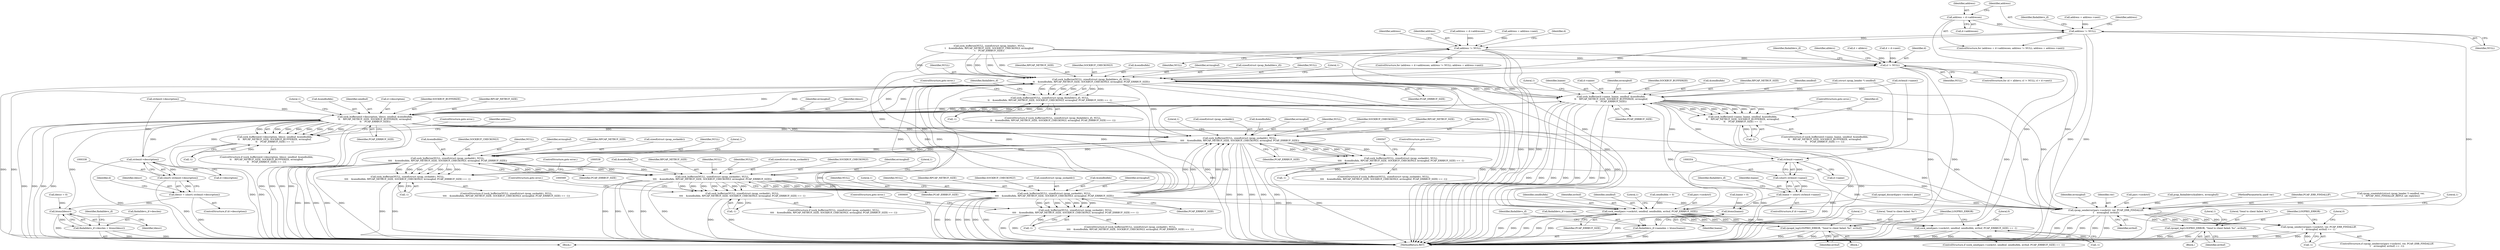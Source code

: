 digraph "0_libpcap_617b12c0339db4891d117b661982126c495439ea@pointer" {
"1000384" [label="(Call,address = d->addresses)"];
"1000389" [label="(Call,address != NULL)"];
"1000462" [label="(Call,address != NULL)"];
"1000291" [label="(Call,d != NULL)"];
"1000312" [label="(Call,sock_bufferize(NULL, sizeof(struct rpcap_findalldevs_if), NULL,\n\t\t    &sendbufidx, RPCAP_NETBUF_SIZE, SOCKBUF_CHECKONLY, errmsgbuf, PCAP_ERRBUF_SIZE))"];
"1000311" [label="(Call,sock_bufferize(NULL, sizeof(struct rpcap_findalldevs_if), NULL,\n\t\t    &sendbufidx, RPCAP_NETBUF_SIZE, SOCKBUF_CHECKONLY, errmsgbuf, PCAP_ERRBUF_SIZE) == -1)"];
"1000424" [label="(Call,sock_bufferize(d->name, lname, sendbuf, &sendbufidx,\n\t\t    RPCAP_NETBUF_SIZE, SOCKBUF_BUFFERIZE, errmsgbuf,\n\t\t    PCAP_ERRBUF_SIZE))"];
"1000355" [label="(Call,strlen(d->name))"];
"1000353" [label="(Call,(short) strlen(d->name))"];
"1000351" [label="(Call,lname = (short) strlen(d->name))"];
"1000373" [label="(Call,htons(lname))"];
"1000369" [label="(Call,findalldevs_if->namelen = htons(lname))"];
"1000423" [label="(Call,sock_bufferize(d->name, lname, sendbuf, &sendbufidx,\n\t\t    RPCAP_NETBUF_SIZE, SOCKBUF_BUFFERIZE, errmsgbuf,\n\t\t    PCAP_ERRBUF_SIZE) == -1)"];
"1000441" [label="(Call,sock_bufferize(d->description, ldescr, sendbuf, &sendbufidx,\n\t\t    RPCAP_NETBUF_SIZE, SOCKBUF_BUFFERIZE, errmsgbuf,\n\t\t    PCAP_ERRBUF_SIZE))"];
"1000339" [label="(Call,strlen(d->description))"];
"1000337" [label="(Call,(short) strlen(d->description))"];
"1000335" [label="(Call,ldescr = (short) strlen(d->description))"];
"1000367" [label="(Call,htons(ldescr))"];
"1000363" [label="(Call,findalldevs_if->desclen = htons(ldescr))"];
"1000440" [label="(Call,sock_bufferize(d->description, ldescr, sendbuf, &sendbufidx,\n\t\t    RPCAP_NETBUF_SIZE, SOCKBUF_BUFFERIZE, errmsgbuf,\n\t\t    PCAP_ERRBUF_SIZE) == -1)"];
"1000491" [label="(Call,sock_bufferize(NULL, sizeof(struct rpcap_sockaddr), NULL,\n\t\t\t\t    &sendbufidx, RPCAP_NETBUF_SIZE, SOCKBUF_CHECKONLY, errmsgbuf, PCAP_ERRBUF_SIZE))"];
"1000490" [label="(Call,sock_bufferize(NULL, sizeof(struct rpcap_sockaddr), NULL,\n\t\t\t\t    &sendbufidx, RPCAP_NETBUF_SIZE, SOCKBUF_CHECKONLY, errmsgbuf, PCAP_ERRBUF_SIZE) == -1)"];
"1000522" [label="(Call,sock_bufferize(NULL, sizeof(struct rpcap_sockaddr), NULL,\n\t\t\t\t    &sendbufidx, RPCAP_NETBUF_SIZE, SOCKBUF_CHECKONLY, errmsgbuf, PCAP_ERRBUF_SIZE))"];
"1000521" [label="(Call,sock_bufferize(NULL, sizeof(struct rpcap_sockaddr), NULL,\n\t\t\t\t    &sendbufidx, RPCAP_NETBUF_SIZE, SOCKBUF_CHECKONLY, errmsgbuf, PCAP_ERRBUF_SIZE) == -1)"];
"1000553" [label="(Call,sock_bufferize(NULL, sizeof(struct rpcap_sockaddr), NULL,\n\t\t\t\t    &sendbufidx, RPCAP_NETBUF_SIZE, SOCKBUF_CHECKONLY, errmsgbuf, PCAP_ERRBUF_SIZE))"];
"1000552" [label="(Call,sock_bufferize(NULL, sizeof(struct rpcap_sockaddr), NULL,\n\t\t\t\t    &sendbufidx, RPCAP_NETBUF_SIZE, SOCKBUF_CHECKONLY, errmsgbuf, PCAP_ERRBUF_SIZE) == -1)"];
"1000584" [label="(Call,sock_bufferize(NULL, sizeof(struct rpcap_sockaddr), NULL,\n\t\t\t\t    &sendbufidx, RPCAP_NETBUF_SIZE, SOCKBUF_CHECKONLY, errmsgbuf, PCAP_ERRBUF_SIZE))"];
"1000583" [label="(Call,sock_bufferize(NULL, sizeof(struct rpcap_sockaddr), NULL,\n\t\t\t\t    &sendbufidx, RPCAP_NETBUF_SIZE, SOCKBUF_CHECKONLY, errmsgbuf, PCAP_ERRBUF_SIZE) == -1)"];
"1000612" [label="(Call,sock_send(pars->sockctrl, sendbuf, sendbufidx, errbuf, PCAP_ERRBUF_SIZE))"];
"1000611" [label="(Call,sock_send(pars->sockctrl, sendbuf, sendbufidx, errbuf, PCAP_ERRBUF_SIZE) == -1)"];
"1000623" [label="(Call,rpcapd_log(LOGPRIO_ERROR, \"Send to client failed: %s\", errbuf))"];
"1000639" [label="(Call,rpcap_senderror(pars->sockctrl, ver, PCAP_ERR_FINDALLIF,\n\t    errmsgbuf, errbuf))"];
"1000638" [label="(Call,rpcap_senderror(pars->sockctrl, ver, PCAP_ERR_FINDALLIF,\n\t    errmsgbuf, errbuf) == -1)"];
"1000650" [label="(Call,rpcapd_log(LOGPRIO_ERROR, \"Send to client failed: %s\", errbuf))"];
"1000629" [label="(Literal,1)"];
"1000331" [label="(ControlStructure,if (d->description))"];
"1000363" [label="(Call,findalldevs_if->desclen = htons(ldescr))"];
"1000374" [label="(Identifier,lname)"];
"1000391" [label="(Identifier,NULL)"];
"1000386" [label="(Call,d->addresses)"];
"1000371" [label="(Identifier,findalldevs_if)"];
"1000502" [label="(Call,-1)"];
"1000439" [label="(ControlStructure,if (sock_bufferize(d->description, ldescr, sendbuf, &sendbufidx,\n\t\t    RPCAP_NETBUF_SIZE, SOCKBUF_BUFFERIZE, errmsgbuf,\n\t\t    PCAP_ERRBUF_SIZE) == -1))"];
"1000490" [label="(Call,sock_bufferize(NULL, sizeof(struct rpcap_sockaddr), NULL,\n\t\t\t\t    &sendbufidx, RPCAP_NETBUF_SIZE, SOCKBUF_CHECKONLY, errmsgbuf, PCAP_ERRBUF_SIZE) == -1)"];
"1000370" [label="(Call,findalldevs_if->namelen)"];
"1000552" [label="(Call,sock_bufferize(NULL, sizeof(struct rpcap_sockaddr), NULL,\n\t\t\t\t    &sendbufidx, RPCAP_NETBUF_SIZE, SOCKBUF_CHECKONLY, errmsgbuf, PCAP_ERRBUF_SIZE) == -1)"];
"1000124" [label="(Call,sendbufidx = 0)"];
"1000222" [label="(Call,strlen(d->name))"];
"1000585" [label="(Identifier,NULL)"];
"1000141" [label="(Call,rpcapd_discard(pars->sockctrl, plen))"];
"1000422" [label="(ControlStructure,if (sock_bufferize(d->name, lname, sendbuf, &sendbufidx,\n\t\t    RPCAP_NETBUF_SIZE, SOCKBUF_BUFFERIZE, errmsgbuf,\n\t\t    PCAP_ERRBUF_SIZE) == -1))"];
"1000389" [label="(Call,address != NULL)"];
"1000377" [label="(Identifier,findalldevs_if)"];
"1000437" [label="(Literal,1)"];
"1000303" [label="(Identifier,findalldevs_if)"];
"1000373" [label="(Call,htons(lname))"];
"1000532" [label="(Identifier,PCAP_ERRBUF_SIZE)"];
"1000428" [label="(Identifier,lname)"];
"1000416" [label="(Identifier,findalldevs_if)"];
"1000613" [label="(Call,pars->sockctrl)"];
"1000500" [label="(Identifier,errmsgbuf)"];
"1000495" [label="(Identifier,NULL)"];
"1000340" [label="(Call,d->description)"];
"1000464" [label="(Identifier,NULL)"];
"1000353" [label="(Call,(short) strlen(d->name))"];
"1000451" [label="(Identifier,errmsgbuf)"];
"1000384" [label="(Call,address = d->addresses)"];
"1000596" [label="(Literal,1)"];
"1000566" [label="(ControlStructure,goto error;)"];
"1000390" [label="(Identifier,address)"];
"1000425" [label="(Call,d->name)"];
"1000533" [label="(Call,-1)"];
"1000588" [label="(Identifier,NULL)"];
"1000558" [label="(Call,&sendbufidx)"];
"1000349" [label="(Identifier,d)"];
"1000323" [label="(Call,-1)"];
"1000534" [label="(Literal,1)"];
"1000312" [label="(Call,sock_bufferize(NULL, sizeof(struct rpcap_findalldevs_if), NULL,\n\t\t    &sendbufidx, RPCAP_NETBUF_SIZE, SOCKBUF_CHECKONLY, errmsgbuf, PCAP_ERRBUF_SIZE))"];
"1000356" [label="(Call,d->name)"];
"1000445" [label="(Identifier,ldescr)"];
"1000316" [label="(Identifier,NULL)"];
"1000563" [label="(Identifier,PCAP_ERRBUF_SIZE)"];
"1000553" [label="(Call,sock_bufferize(NULL, sizeof(struct rpcap_sockaddr), NULL,\n\t\t\t\t    &sendbufidx, RPCAP_NETBUF_SIZE, SOCKBUF_CHECKONLY, errmsgbuf, PCAP_ERRBUF_SIZE))"];
"1000441" [label="(Call,sock_bufferize(d->description, ldescr, sendbuf, &sendbufidx,\n\t\t    RPCAP_NETBUF_SIZE, SOCKBUF_BUFFERIZE, errmsgbuf,\n\t\t    PCAP_ERRBUF_SIZE))"];
"1000385" [label="(Identifier,address)"];
"1000623" [label="(Call,rpcapd_log(LOGPRIO_ERROR, \"Send to client failed: %s\", errbuf))"];
"1000650" [label="(Call,rpcapd_log(LOGPRIO_ERROR, \"Send to client failed: %s\", errbuf))"];
"1000520" [label="(ControlStructure,if (sock_bufferize(NULL, sizeof(struct rpcap_sockaddr), NULL,\n\t\t\t\t    &sendbufidx, RPCAP_NETBUF_SIZE, SOCKBUF_CHECKONLY, errmsgbuf, PCAP_ERRBUF_SIZE) == -1))"];
"1000584" [label="(Call,sock_bufferize(NULL, sizeof(struct rpcap_sockaddr), NULL,\n\t\t\t\t    &sendbufidx, RPCAP_NETBUF_SIZE, SOCKBUF_CHECKONLY, errmsgbuf, PCAP_ERRBUF_SIZE))"];
"1000560" [label="(Identifier,RPCAP_NETBUF_SIZE)"];
"1000554" [label="(Identifier,NULL)"];
"1000646" [label="(Identifier,errbuf)"];
"1000454" [label="(Literal,1)"];
"1000335" [label="(Call,ldescr = (short) strlen(d->description))"];
"1000617" [label="(Identifier,sendbufidx)"];
"1000324" [label="(Literal,1)"];
"1000645" [label="(Identifier,errmsgbuf)"];
"1000457" [label="(Call,address = d->addresses)"];
"1000337" [label="(Call,(short) strlen(d->description))"];
"1000438" [label="(ControlStructure,goto error;)"];
"1000443" [label="(Identifier,d)"];
"1000392" [label="(Call,address = address->next)"];
"1000465" [label="(Call,address = address->next)"];
"1000344" [label="(Call,ldescr = 0)"];
"1000591" [label="(Identifier,RPCAP_NETBUF_SIZE)"];
"1000612" [label="(Call,sock_send(pars->sockctrl, sendbuf, sendbufidx, errbuf, PCAP_ERRBUF_SIZE))"];
"1000265" [label="(Call,sock_bufferize(NULL, sizeof(struct rpcap_header), NULL,\n\t    &sendbufidx, RPCAP_NETBUF_SIZE, SOCKBUF_CHECKONLY, errmsgbuf,\n\t    PCAP_ERRBUF_SIZE))"];
"1000311" [label="(Call,sock_bufferize(NULL, sizeof(struct rpcap_findalldevs_if), NULL,\n\t\t    &sendbufidx, RPCAP_NETBUF_SIZE, SOCKBUF_CHECKONLY, errmsgbuf, PCAP_ERRBUF_SIZE) == -1)"];
"1000424" [label="(Call,sock_bufferize(d->name, lname, sendbuf, &sendbufidx,\n\t\t    RPCAP_NETBUF_SIZE, SOCKBUF_BUFFERIZE, errmsgbuf,\n\t\t    PCAP_ERRBUF_SIZE))"];
"1000435" [label="(Identifier,PCAP_ERRBUF_SIZE)"];
"1000551" [label="(ControlStructure,if (sock_bufferize(NULL, sizeof(struct rpcap_sockaddr), NULL,\n\t\t\t\t    &sendbufidx, RPCAP_NETBUF_SIZE, SOCKBUF_CHECKONLY, errmsgbuf, PCAP_ERRBUF_SIZE) == -1))"];
"1000295" [label="(Identifier,d)"];
"1000336" [label="(Identifier,ldescr)"];
"1000489" [label="(ControlStructure,if (sock_bufferize(NULL, sizeof(struct rpcap_sockaddr), NULL,\n\t\t\t\t    &sendbufidx, RPCAP_NETBUF_SIZE, SOCKBUF_CHECKONLY, errmsgbuf, PCAP_ERRBUF_SIZE) == -1))"];
"1000622" [label="(Block,)"];
"1000434" [label="(Identifier,errmsgbuf)"];
"1000325" [label="(ControlStructure,goto error;)"];
"1000501" [label="(Identifier,PCAP_ERRBUF_SIZE)"];
"1000643" [label="(Identifier,ver)"];
"1000640" [label="(Call,pars->sockctrl)"];
"1000436" [label="(Call,-1)"];
"1000659" [label="(MethodReturn,RET)"];
"1000154" [label="(Call,pcap_findalldevs(&alldevs, errmsgbuf))"];
"1000293" [label="(Identifier,NULL)"];
"1000592" [label="(Identifier,SOCKBUF_CHECKONLY)"];
"1000618" [label="(Identifier,errbuf)"];
"1000499" [label="(Identifier,SOCKBUF_CHECKONLY)"];
"1000455" [label="(ControlStructure,goto error;)"];
"1000367" [label="(Call,htons(ldescr))"];
"1000595" [label="(Call,-1)"];
"1000610" [label="(ControlStructure,if (sock_send(pars->sockctrl, sendbuf, sendbufidx, errbuf, PCAP_ERRBUF_SIZE) == -1))"];
"1000658" [label="(Literal,0)"];
"1000582" [label="(ControlStructure,if (sock_bufferize(NULL, sizeof(struct rpcap_sockaddr), NULL,\n\t\t\t\t    &sendbufidx, RPCAP_NETBUF_SIZE, SOCKBUF_CHECKONLY, errmsgbuf, PCAP_ERRBUF_SIZE) == -1))"];
"1000212" [label="(Call,strlen(d->description))"];
"1000653" [label="(Identifier,errbuf)"];
"1000609" [label="(Identifier,alldevs)"];
"1000475" [label="(Identifier,address)"];
"1000498" [label="(Identifier,RPCAP_NETBUF_SIZE)"];
"1000527" [label="(Call,&sendbufidx)"];
"1000369" [label="(Call,findalldevs_if->namelen = htons(lname))"];
"1000433" [label="(Identifier,SOCKBUF_BUFFERIZE)"];
"1000530" [label="(Identifier,SOCKBUF_CHECKONLY)"];
"1000526" [label="(Identifier,NULL)"];
"1000352" [label="(Identifier,lname)"];
"1000368" [label="(Identifier,ldescr)"];
"1000626" [label="(Identifier,errbuf)"];
"1000116" [label="(MethodParameterIn,uint8 ver)"];
"1000310" [label="(ControlStructure,if (sock_bufferize(NULL, sizeof(struct rpcap_findalldevs_if), NULL,\n\t\t    &sendbufidx, RPCAP_NETBUF_SIZE, SOCKBUF_CHECKONLY, errmsgbuf, PCAP_ERRBUF_SIZE) == -1))"];
"1000535" [label="(ControlStructure,goto error;)"];
"1000347" [label="(ControlStructure,if (d->name))"];
"1000625" [label="(Literal,\"Send to client failed: %s\")"];
"1000492" [label="(Identifier,NULL)"];
"1000522" [label="(Call,sock_bufferize(NULL, sizeof(struct rpcap_sockaddr), NULL,\n\t\t\t\t    &sendbufidx, RPCAP_NETBUF_SIZE, SOCKBUF_CHECKONLY, errmsgbuf, PCAP_ERRBUF_SIZE))"];
"1000557" [label="(Identifier,NULL)"];
"1000351" [label="(Call,lname = (short) strlen(d->name))"];
"1000456" [label="(ControlStructure,for (address = d->addresses; address != NULL; address = address->next))"];
"1000503" [label="(Literal,1)"];
"1000401" [label="(Identifier,address)"];
"1000619" [label="(Identifier,PCAP_ERRBUF_SIZE)"];
"1000423" [label="(Call,sock_bufferize(d->name, lname, sendbuf, &sendbufidx,\n\t\t    RPCAP_NETBUF_SIZE, SOCKBUF_BUFFERIZE, errmsgbuf,\n\t\t    PCAP_ERRBUF_SIZE) == -1)"];
"1000447" [label="(Call,&sendbufidx)"];
"1000493" [label="(Call,sizeof(struct rpcap_sockaddr))"];
"1000288" [label="(Call,d = alldevs)"];
"1000597" [label="(ControlStructure,goto error;)"];
"1000531" [label="(Identifier,errmsgbuf)"];
"1000319" [label="(Identifier,RPCAP_NETBUF_SIZE)"];
"1000446" [label="(Identifier,sendbuf)"];
"1000463" [label="(Identifier,address)"];
"1000631" [label="(Literal,0)"];
"1000555" [label="(Call,sizeof(struct rpcap_sockaddr))"];
"1000504" [label="(ControlStructure,goto error;)"];
"1000644" [label="(Identifier,PCAP_ERR_FINDALLIF)"];
"1000462" [label="(Call,address != NULL)"];
"1000639" [label="(Call,rpcap_senderror(pars->sockctrl, ver, PCAP_ERR_FINDALLIF,\n\t    errmsgbuf, errbuf))"];
"1000647" [label="(Call,-1)"];
"1000327" [label="(Identifier,findalldevs_if)"];
"1000586" [label="(Call,sizeof(struct rpcap_sockaddr))"];
"1000616" [label="(Identifier,sendbuf)"];
"1000458" [label="(Identifier,address)"];
"1000442" [label="(Call,d->description)"];
"1000299" [label="(Block,)"];
"1000294" [label="(Call,d = d->next)"];
"1000649" [label="(Block,)"];
"1000620" [label="(Call,-1)"];
"1000621" [label="(Literal,1)"];
"1000279" [label="(Call,rpcap_createhdr((struct rpcap_header *) sendbuf, ver,\n\t    RPCAP_MSG_FINDALLIF_REPLY, nif, replylen))"];
"1000491" [label="(Call,sock_bufferize(NULL, sizeof(struct rpcap_sockaddr), NULL,\n\t\t\t\t    &sendbufidx, RPCAP_NETBUF_SIZE, SOCKBUF_CHECKONLY, errmsgbuf, PCAP_ERRBUF_SIZE))"];
"1000320" [label="(Identifier,SOCKBUF_CHECKONLY)"];
"1000651" [label="(Identifier,LOGPRIO_ERROR)"];
"1000656" [label="(Literal,1)"];
"1000450" [label="(Identifier,SOCKBUF_BUFFERIZE)"];
"1000611" [label="(Call,sock_send(pars->sockctrl, sendbuf, sendbufidx, errbuf, PCAP_ERRBUF_SIZE) == -1)"];
"1000594" [label="(Identifier,PCAP_ERRBUF_SIZE)"];
"1000453" [label="(Call,-1)"];
"1000589" [label="(Call,&sendbufidx)"];
"1000593" [label="(Identifier,errmsgbuf)"];
"1000496" [label="(Call,&sendbufidx)"];
"1000383" [label="(ControlStructure,for (address = d->addresses; address != NULL; address = address->next))"];
"1000521" [label="(Call,sock_bufferize(NULL, sizeof(struct rpcap_sockaddr), NULL,\n\t\t\t\t    &sendbufidx, RPCAP_NETBUF_SIZE, SOCKBUF_CHECKONLY, errmsgbuf, PCAP_ERRBUF_SIZE) == -1)"];
"1000317" [label="(Call,&sendbufidx)"];
"1000529" [label="(Identifier,RPCAP_NETBUF_SIZE)"];
"1000561" [label="(Identifier,SOCKBUF_CHECKONLY)"];
"1000583" [label="(Call,sock_bufferize(NULL, sizeof(struct rpcap_sockaddr), NULL,\n\t\t\t\t    &sendbufidx, RPCAP_NETBUF_SIZE, SOCKBUF_CHECKONLY, errmsgbuf, PCAP_ERRBUF_SIZE) == -1)"];
"1000360" [label="(Call,lname = 0)"];
"1000291" [label="(Call,d != NULL)"];
"1000364" [label="(Call,findalldevs_if->desclen)"];
"1000287" [label="(ControlStructure,for (d = alldevs; d != NULL; d = d->next))"];
"1000280" [label="(Call,(struct rpcap_header *) sendbuf)"];
"1000562" [label="(Identifier,errmsgbuf)"];
"1000637" [label="(ControlStructure,if (rpcap_senderror(pars->sockctrl, ver, PCAP_ERR_FINDALLIF,\n\t    errmsgbuf, errbuf) == -1))"];
"1000652" [label="(Literal,\"Send to client failed: %s\")"];
"1000452" [label="(Identifier,PCAP_ERRBUF_SIZE)"];
"1000524" [label="(Call,sizeof(struct rpcap_sockaddr))"];
"1000624" [label="(Identifier,LOGPRIO_ERROR)"];
"1000339" [label="(Call,strlen(d->description))"];
"1000292" [label="(Identifier,d)"];
"1000321" [label="(Identifier,errmsgbuf)"];
"1000564" [label="(Call,-1)"];
"1000365" [label="(Identifier,findalldevs_if)"];
"1000523" [label="(Identifier,NULL)"];
"1000440" [label="(Call,sock_bufferize(d->description, ldescr, sendbuf, &sendbufidx,\n\t\t    RPCAP_NETBUF_SIZE, SOCKBUF_BUFFERIZE, errmsgbuf,\n\t\t    PCAP_ERRBUF_SIZE) == -1)"];
"1000314" [label="(Call,sizeof(struct rpcap_findalldevs_if))"];
"1000565" [label="(Literal,1)"];
"1000322" [label="(Identifier,PCAP_ERRBUF_SIZE)"];
"1000313" [label="(Identifier,NULL)"];
"1000355" [label="(Call,strlen(d->name))"];
"1000430" [label="(Call,&sendbufidx)"];
"1000449" [label="(Identifier,RPCAP_NETBUF_SIZE)"];
"1000432" [label="(Identifier,RPCAP_NETBUF_SIZE)"];
"1000429" [label="(Identifier,sendbuf)"];
"1000648" [label="(Literal,1)"];
"1000638" [label="(Call,rpcap_senderror(pars->sockctrl, ver, PCAP_ERR_FINDALLIF,\n\t    errmsgbuf, errbuf) == -1)"];
"1000384" -> "1000383"  [label="AST: "];
"1000384" -> "1000386"  [label="CFG: "];
"1000385" -> "1000384"  [label="AST: "];
"1000386" -> "1000384"  [label="AST: "];
"1000390" -> "1000384"  [label="CFG: "];
"1000384" -> "1000659"  [label="DDG: "];
"1000384" -> "1000389"  [label="DDG: "];
"1000389" -> "1000383"  [label="AST: "];
"1000389" -> "1000391"  [label="CFG: "];
"1000390" -> "1000389"  [label="AST: "];
"1000391" -> "1000389"  [label="AST: "];
"1000401" -> "1000389"  [label="CFG: "];
"1000416" -> "1000389"  [label="CFG: "];
"1000389" -> "1000659"  [label="DDG: "];
"1000389" -> "1000659"  [label="DDG: "];
"1000389" -> "1000659"  [label="DDG: "];
"1000392" -> "1000389"  [label="DDG: "];
"1000312" -> "1000389"  [label="DDG: "];
"1000389" -> "1000462"  [label="DDG: "];
"1000462" -> "1000456"  [label="AST: "];
"1000462" -> "1000464"  [label="CFG: "];
"1000463" -> "1000462"  [label="AST: "];
"1000464" -> "1000462"  [label="AST: "];
"1000475" -> "1000462"  [label="CFG: "];
"1000295" -> "1000462"  [label="CFG: "];
"1000462" -> "1000659"  [label="DDG: "];
"1000462" -> "1000659"  [label="DDG: "];
"1000462" -> "1000659"  [label="DDG: "];
"1000462" -> "1000291"  [label="DDG: "];
"1000457" -> "1000462"  [label="DDG: "];
"1000465" -> "1000462"  [label="DDG: "];
"1000584" -> "1000462"  [label="DDG: "];
"1000462" -> "1000491"  [label="DDG: "];
"1000291" -> "1000287"  [label="AST: "];
"1000291" -> "1000293"  [label="CFG: "];
"1000292" -> "1000291"  [label="AST: "];
"1000293" -> "1000291"  [label="AST: "];
"1000303" -> "1000291"  [label="CFG: "];
"1000609" -> "1000291"  [label="CFG: "];
"1000291" -> "1000659"  [label="DDG: "];
"1000291" -> "1000659"  [label="DDG: "];
"1000291" -> "1000659"  [label="DDG: "];
"1000288" -> "1000291"  [label="DDG: "];
"1000294" -> "1000291"  [label="DDG: "];
"1000265" -> "1000291"  [label="DDG: "];
"1000584" -> "1000291"  [label="DDG: "];
"1000291" -> "1000312"  [label="DDG: "];
"1000312" -> "1000311"  [label="AST: "];
"1000312" -> "1000322"  [label="CFG: "];
"1000313" -> "1000312"  [label="AST: "];
"1000314" -> "1000312"  [label="AST: "];
"1000316" -> "1000312"  [label="AST: "];
"1000317" -> "1000312"  [label="AST: "];
"1000319" -> "1000312"  [label="AST: "];
"1000320" -> "1000312"  [label="AST: "];
"1000321" -> "1000312"  [label="AST: "];
"1000322" -> "1000312"  [label="AST: "];
"1000324" -> "1000312"  [label="CFG: "];
"1000312" -> "1000659"  [label="DDG: "];
"1000312" -> "1000659"  [label="DDG: "];
"1000312" -> "1000659"  [label="DDG: "];
"1000312" -> "1000659"  [label="DDG: "];
"1000312" -> "1000659"  [label="DDG: "];
"1000312" -> "1000659"  [label="DDG: "];
"1000312" -> "1000311"  [label="DDG: "];
"1000312" -> "1000311"  [label="DDG: "];
"1000312" -> "1000311"  [label="DDG: "];
"1000312" -> "1000311"  [label="DDG: "];
"1000312" -> "1000311"  [label="DDG: "];
"1000312" -> "1000311"  [label="DDG: "];
"1000584" -> "1000312"  [label="DDG: "];
"1000584" -> "1000312"  [label="DDG: "];
"1000584" -> "1000312"  [label="DDG: "];
"1000584" -> "1000312"  [label="DDG: "];
"1000584" -> "1000312"  [label="DDG: "];
"1000441" -> "1000312"  [label="DDG: "];
"1000441" -> "1000312"  [label="DDG: "];
"1000441" -> "1000312"  [label="DDG: "];
"1000441" -> "1000312"  [label="DDG: "];
"1000265" -> "1000312"  [label="DDG: "];
"1000265" -> "1000312"  [label="DDG: "];
"1000265" -> "1000312"  [label="DDG: "];
"1000265" -> "1000312"  [label="DDG: "];
"1000265" -> "1000312"  [label="DDG: "];
"1000312" -> "1000424"  [label="DDG: "];
"1000312" -> "1000424"  [label="DDG: "];
"1000312" -> "1000424"  [label="DDG: "];
"1000312" -> "1000424"  [label="DDG: "];
"1000312" -> "1000491"  [label="DDG: "];
"1000312" -> "1000612"  [label="DDG: "];
"1000312" -> "1000639"  [label="DDG: "];
"1000311" -> "1000310"  [label="AST: "];
"1000311" -> "1000323"  [label="CFG: "];
"1000323" -> "1000311"  [label="AST: "];
"1000325" -> "1000311"  [label="CFG: "];
"1000327" -> "1000311"  [label="CFG: "];
"1000311" -> "1000659"  [label="DDG: "];
"1000311" -> "1000659"  [label="DDG: "];
"1000323" -> "1000311"  [label="DDG: "];
"1000424" -> "1000423"  [label="AST: "];
"1000424" -> "1000435"  [label="CFG: "];
"1000425" -> "1000424"  [label="AST: "];
"1000428" -> "1000424"  [label="AST: "];
"1000429" -> "1000424"  [label="AST: "];
"1000430" -> "1000424"  [label="AST: "];
"1000432" -> "1000424"  [label="AST: "];
"1000433" -> "1000424"  [label="AST: "];
"1000434" -> "1000424"  [label="AST: "];
"1000435" -> "1000424"  [label="AST: "];
"1000437" -> "1000424"  [label="CFG: "];
"1000424" -> "1000659"  [label="DDG: "];
"1000424" -> "1000659"  [label="DDG: "];
"1000424" -> "1000659"  [label="DDG: "];
"1000424" -> "1000659"  [label="DDG: "];
"1000424" -> "1000659"  [label="DDG: "];
"1000424" -> "1000659"  [label="DDG: "];
"1000424" -> "1000659"  [label="DDG: "];
"1000424" -> "1000355"  [label="DDG: "];
"1000424" -> "1000423"  [label="DDG: "];
"1000424" -> "1000423"  [label="DDG: "];
"1000424" -> "1000423"  [label="DDG: "];
"1000424" -> "1000423"  [label="DDG: "];
"1000424" -> "1000423"  [label="DDG: "];
"1000424" -> "1000423"  [label="DDG: "];
"1000424" -> "1000423"  [label="DDG: "];
"1000424" -> "1000423"  [label="DDG: "];
"1000355" -> "1000424"  [label="DDG: "];
"1000222" -> "1000424"  [label="DDG: "];
"1000373" -> "1000424"  [label="DDG: "];
"1000280" -> "1000424"  [label="DDG: "];
"1000441" -> "1000424"  [label="DDG: "];
"1000441" -> "1000424"  [label="DDG: "];
"1000424" -> "1000441"  [label="DDG: "];
"1000424" -> "1000441"  [label="DDG: "];
"1000424" -> "1000441"  [label="DDG: "];
"1000424" -> "1000441"  [label="DDG: "];
"1000424" -> "1000441"  [label="DDG: "];
"1000424" -> "1000441"  [label="DDG: "];
"1000424" -> "1000639"  [label="DDG: "];
"1000355" -> "1000353"  [label="AST: "];
"1000355" -> "1000356"  [label="CFG: "];
"1000356" -> "1000355"  [label="AST: "];
"1000353" -> "1000355"  [label="CFG: "];
"1000355" -> "1000659"  [label="DDG: "];
"1000355" -> "1000353"  [label="DDG: "];
"1000222" -> "1000355"  [label="DDG: "];
"1000353" -> "1000351"  [label="AST: "];
"1000354" -> "1000353"  [label="AST: "];
"1000351" -> "1000353"  [label="CFG: "];
"1000353" -> "1000659"  [label="DDG: "];
"1000353" -> "1000351"  [label="DDG: "];
"1000351" -> "1000347"  [label="AST: "];
"1000352" -> "1000351"  [label="AST: "];
"1000365" -> "1000351"  [label="CFG: "];
"1000351" -> "1000659"  [label="DDG: "];
"1000351" -> "1000373"  [label="DDG: "];
"1000373" -> "1000369"  [label="AST: "];
"1000373" -> "1000374"  [label="CFG: "];
"1000374" -> "1000373"  [label="AST: "];
"1000369" -> "1000373"  [label="CFG: "];
"1000373" -> "1000659"  [label="DDG: "];
"1000373" -> "1000369"  [label="DDG: "];
"1000360" -> "1000373"  [label="DDG: "];
"1000369" -> "1000299"  [label="AST: "];
"1000370" -> "1000369"  [label="AST: "];
"1000377" -> "1000369"  [label="CFG: "];
"1000369" -> "1000659"  [label="DDG: "];
"1000369" -> "1000659"  [label="DDG: "];
"1000423" -> "1000422"  [label="AST: "];
"1000423" -> "1000436"  [label="CFG: "];
"1000436" -> "1000423"  [label="AST: "];
"1000438" -> "1000423"  [label="CFG: "];
"1000443" -> "1000423"  [label="CFG: "];
"1000423" -> "1000659"  [label="DDG: "];
"1000423" -> "1000659"  [label="DDG: "];
"1000436" -> "1000423"  [label="DDG: "];
"1000441" -> "1000440"  [label="AST: "];
"1000441" -> "1000452"  [label="CFG: "];
"1000442" -> "1000441"  [label="AST: "];
"1000445" -> "1000441"  [label="AST: "];
"1000446" -> "1000441"  [label="AST: "];
"1000447" -> "1000441"  [label="AST: "];
"1000449" -> "1000441"  [label="AST: "];
"1000450" -> "1000441"  [label="AST: "];
"1000451" -> "1000441"  [label="AST: "];
"1000452" -> "1000441"  [label="AST: "];
"1000454" -> "1000441"  [label="CFG: "];
"1000441" -> "1000659"  [label="DDG: "];
"1000441" -> "1000659"  [label="DDG: "];
"1000441" -> "1000659"  [label="DDG: "];
"1000441" -> "1000659"  [label="DDG: "];
"1000441" -> "1000659"  [label="DDG: "];
"1000441" -> "1000659"  [label="DDG: "];
"1000441" -> "1000659"  [label="DDG: "];
"1000441" -> "1000659"  [label="DDG: "];
"1000441" -> "1000339"  [label="DDG: "];
"1000441" -> "1000440"  [label="DDG: "];
"1000441" -> "1000440"  [label="DDG: "];
"1000441" -> "1000440"  [label="DDG: "];
"1000441" -> "1000440"  [label="DDG: "];
"1000441" -> "1000440"  [label="DDG: "];
"1000441" -> "1000440"  [label="DDG: "];
"1000441" -> "1000440"  [label="DDG: "];
"1000441" -> "1000440"  [label="DDG: "];
"1000339" -> "1000441"  [label="DDG: "];
"1000212" -> "1000441"  [label="DDG: "];
"1000367" -> "1000441"  [label="DDG: "];
"1000441" -> "1000491"  [label="DDG: "];
"1000441" -> "1000491"  [label="DDG: "];
"1000441" -> "1000491"  [label="DDG: "];
"1000441" -> "1000491"  [label="DDG: "];
"1000441" -> "1000612"  [label="DDG: "];
"1000441" -> "1000612"  [label="DDG: "];
"1000441" -> "1000639"  [label="DDG: "];
"1000339" -> "1000337"  [label="AST: "];
"1000339" -> "1000340"  [label="CFG: "];
"1000340" -> "1000339"  [label="AST: "];
"1000337" -> "1000339"  [label="CFG: "];
"1000339" -> "1000659"  [label="DDG: "];
"1000339" -> "1000337"  [label="DDG: "];
"1000212" -> "1000339"  [label="DDG: "];
"1000337" -> "1000335"  [label="AST: "];
"1000338" -> "1000337"  [label="AST: "];
"1000335" -> "1000337"  [label="CFG: "];
"1000337" -> "1000659"  [label="DDG: "];
"1000337" -> "1000335"  [label="DDG: "];
"1000335" -> "1000331"  [label="AST: "];
"1000336" -> "1000335"  [label="AST: "];
"1000349" -> "1000335"  [label="CFG: "];
"1000335" -> "1000659"  [label="DDG: "];
"1000335" -> "1000367"  [label="DDG: "];
"1000367" -> "1000363"  [label="AST: "];
"1000367" -> "1000368"  [label="CFG: "];
"1000368" -> "1000367"  [label="AST: "];
"1000363" -> "1000367"  [label="CFG: "];
"1000367" -> "1000659"  [label="DDG: "];
"1000367" -> "1000363"  [label="DDG: "];
"1000344" -> "1000367"  [label="DDG: "];
"1000363" -> "1000299"  [label="AST: "];
"1000364" -> "1000363"  [label="AST: "];
"1000371" -> "1000363"  [label="CFG: "];
"1000363" -> "1000659"  [label="DDG: "];
"1000363" -> "1000659"  [label="DDG: "];
"1000440" -> "1000439"  [label="AST: "];
"1000440" -> "1000453"  [label="CFG: "];
"1000453" -> "1000440"  [label="AST: "];
"1000455" -> "1000440"  [label="CFG: "];
"1000458" -> "1000440"  [label="CFG: "];
"1000440" -> "1000659"  [label="DDG: "];
"1000440" -> "1000659"  [label="DDG: "];
"1000453" -> "1000440"  [label="DDG: "];
"1000491" -> "1000490"  [label="AST: "];
"1000491" -> "1000501"  [label="CFG: "];
"1000492" -> "1000491"  [label="AST: "];
"1000493" -> "1000491"  [label="AST: "];
"1000495" -> "1000491"  [label="AST: "];
"1000496" -> "1000491"  [label="AST: "];
"1000498" -> "1000491"  [label="AST: "];
"1000499" -> "1000491"  [label="AST: "];
"1000500" -> "1000491"  [label="AST: "];
"1000501" -> "1000491"  [label="AST: "];
"1000503" -> "1000491"  [label="CFG: "];
"1000491" -> "1000659"  [label="DDG: "];
"1000491" -> "1000659"  [label="DDG: "];
"1000491" -> "1000659"  [label="DDG: "];
"1000491" -> "1000659"  [label="DDG: "];
"1000491" -> "1000659"  [label="DDG: "];
"1000491" -> "1000490"  [label="DDG: "];
"1000491" -> "1000490"  [label="DDG: "];
"1000491" -> "1000490"  [label="DDG: "];
"1000491" -> "1000490"  [label="DDG: "];
"1000491" -> "1000490"  [label="DDG: "];
"1000491" -> "1000490"  [label="DDG: "];
"1000584" -> "1000491"  [label="DDG: "];
"1000584" -> "1000491"  [label="DDG: "];
"1000584" -> "1000491"  [label="DDG: "];
"1000584" -> "1000491"  [label="DDG: "];
"1000584" -> "1000491"  [label="DDG: "];
"1000491" -> "1000522"  [label="DDG: "];
"1000491" -> "1000522"  [label="DDG: "];
"1000491" -> "1000522"  [label="DDG: "];
"1000491" -> "1000522"  [label="DDG: "];
"1000491" -> "1000522"  [label="DDG: "];
"1000491" -> "1000522"  [label="DDG: "];
"1000491" -> "1000639"  [label="DDG: "];
"1000490" -> "1000489"  [label="AST: "];
"1000490" -> "1000502"  [label="CFG: "];
"1000502" -> "1000490"  [label="AST: "];
"1000504" -> "1000490"  [label="CFG: "];
"1000507" -> "1000490"  [label="CFG: "];
"1000490" -> "1000659"  [label="DDG: "];
"1000490" -> "1000659"  [label="DDG: "];
"1000502" -> "1000490"  [label="DDG: "];
"1000522" -> "1000521"  [label="AST: "];
"1000522" -> "1000532"  [label="CFG: "];
"1000523" -> "1000522"  [label="AST: "];
"1000524" -> "1000522"  [label="AST: "];
"1000526" -> "1000522"  [label="AST: "];
"1000527" -> "1000522"  [label="AST: "];
"1000529" -> "1000522"  [label="AST: "];
"1000530" -> "1000522"  [label="AST: "];
"1000531" -> "1000522"  [label="AST: "];
"1000532" -> "1000522"  [label="AST: "];
"1000534" -> "1000522"  [label="CFG: "];
"1000522" -> "1000659"  [label="DDG: "];
"1000522" -> "1000659"  [label="DDG: "];
"1000522" -> "1000659"  [label="DDG: "];
"1000522" -> "1000659"  [label="DDG: "];
"1000522" -> "1000659"  [label="DDG: "];
"1000522" -> "1000521"  [label="DDG: "];
"1000522" -> "1000521"  [label="DDG: "];
"1000522" -> "1000521"  [label="DDG: "];
"1000522" -> "1000521"  [label="DDG: "];
"1000522" -> "1000521"  [label="DDG: "];
"1000522" -> "1000521"  [label="DDG: "];
"1000522" -> "1000553"  [label="DDG: "];
"1000522" -> "1000553"  [label="DDG: "];
"1000522" -> "1000553"  [label="DDG: "];
"1000522" -> "1000553"  [label="DDG: "];
"1000522" -> "1000553"  [label="DDG: "];
"1000522" -> "1000553"  [label="DDG: "];
"1000522" -> "1000639"  [label="DDG: "];
"1000521" -> "1000520"  [label="AST: "];
"1000521" -> "1000533"  [label="CFG: "];
"1000533" -> "1000521"  [label="AST: "];
"1000535" -> "1000521"  [label="CFG: "];
"1000538" -> "1000521"  [label="CFG: "];
"1000521" -> "1000659"  [label="DDG: "];
"1000521" -> "1000659"  [label="DDG: "];
"1000533" -> "1000521"  [label="DDG: "];
"1000553" -> "1000552"  [label="AST: "];
"1000553" -> "1000563"  [label="CFG: "];
"1000554" -> "1000553"  [label="AST: "];
"1000555" -> "1000553"  [label="AST: "];
"1000557" -> "1000553"  [label="AST: "];
"1000558" -> "1000553"  [label="AST: "];
"1000560" -> "1000553"  [label="AST: "];
"1000561" -> "1000553"  [label="AST: "];
"1000562" -> "1000553"  [label="AST: "];
"1000563" -> "1000553"  [label="AST: "];
"1000565" -> "1000553"  [label="CFG: "];
"1000553" -> "1000659"  [label="DDG: "];
"1000553" -> "1000659"  [label="DDG: "];
"1000553" -> "1000659"  [label="DDG: "];
"1000553" -> "1000659"  [label="DDG: "];
"1000553" -> "1000659"  [label="DDG: "];
"1000553" -> "1000552"  [label="DDG: "];
"1000553" -> "1000552"  [label="DDG: "];
"1000553" -> "1000552"  [label="DDG: "];
"1000553" -> "1000552"  [label="DDG: "];
"1000553" -> "1000552"  [label="DDG: "];
"1000553" -> "1000552"  [label="DDG: "];
"1000553" -> "1000584"  [label="DDG: "];
"1000553" -> "1000584"  [label="DDG: "];
"1000553" -> "1000584"  [label="DDG: "];
"1000553" -> "1000584"  [label="DDG: "];
"1000553" -> "1000584"  [label="DDG: "];
"1000553" -> "1000584"  [label="DDG: "];
"1000553" -> "1000639"  [label="DDG: "];
"1000552" -> "1000551"  [label="AST: "];
"1000552" -> "1000564"  [label="CFG: "];
"1000564" -> "1000552"  [label="AST: "];
"1000566" -> "1000552"  [label="CFG: "];
"1000569" -> "1000552"  [label="CFG: "];
"1000552" -> "1000659"  [label="DDG: "];
"1000552" -> "1000659"  [label="DDG: "];
"1000564" -> "1000552"  [label="DDG: "];
"1000584" -> "1000583"  [label="AST: "];
"1000584" -> "1000594"  [label="CFG: "];
"1000585" -> "1000584"  [label="AST: "];
"1000586" -> "1000584"  [label="AST: "];
"1000588" -> "1000584"  [label="AST: "];
"1000589" -> "1000584"  [label="AST: "];
"1000591" -> "1000584"  [label="AST: "];
"1000592" -> "1000584"  [label="AST: "];
"1000593" -> "1000584"  [label="AST: "];
"1000594" -> "1000584"  [label="AST: "];
"1000596" -> "1000584"  [label="CFG: "];
"1000584" -> "1000659"  [label="DDG: "];
"1000584" -> "1000659"  [label="DDG: "];
"1000584" -> "1000659"  [label="DDG: "];
"1000584" -> "1000659"  [label="DDG: "];
"1000584" -> "1000659"  [label="DDG: "];
"1000584" -> "1000659"  [label="DDG: "];
"1000584" -> "1000583"  [label="DDG: "];
"1000584" -> "1000583"  [label="DDG: "];
"1000584" -> "1000583"  [label="DDG: "];
"1000584" -> "1000583"  [label="DDG: "];
"1000584" -> "1000583"  [label="DDG: "];
"1000584" -> "1000583"  [label="DDG: "];
"1000584" -> "1000612"  [label="DDG: "];
"1000584" -> "1000639"  [label="DDG: "];
"1000583" -> "1000582"  [label="AST: "];
"1000583" -> "1000595"  [label="CFG: "];
"1000595" -> "1000583"  [label="AST: "];
"1000597" -> "1000583"  [label="CFG: "];
"1000600" -> "1000583"  [label="CFG: "];
"1000583" -> "1000659"  [label="DDG: "];
"1000583" -> "1000659"  [label="DDG: "];
"1000595" -> "1000583"  [label="DDG: "];
"1000612" -> "1000611"  [label="AST: "];
"1000612" -> "1000619"  [label="CFG: "];
"1000613" -> "1000612"  [label="AST: "];
"1000616" -> "1000612"  [label="AST: "];
"1000617" -> "1000612"  [label="AST: "];
"1000618" -> "1000612"  [label="AST: "];
"1000619" -> "1000612"  [label="AST: "];
"1000621" -> "1000612"  [label="CFG: "];
"1000612" -> "1000659"  [label="DDG: "];
"1000612" -> "1000659"  [label="DDG: "];
"1000612" -> "1000659"  [label="DDG: "];
"1000612" -> "1000659"  [label="DDG: "];
"1000612" -> "1000659"  [label="DDG: "];
"1000612" -> "1000611"  [label="DDG: "];
"1000612" -> "1000611"  [label="DDG: "];
"1000612" -> "1000611"  [label="DDG: "];
"1000612" -> "1000611"  [label="DDG: "];
"1000612" -> "1000611"  [label="DDG: "];
"1000141" -> "1000612"  [label="DDG: "];
"1000280" -> "1000612"  [label="DDG: "];
"1000124" -> "1000612"  [label="DDG: "];
"1000265" -> "1000612"  [label="DDG: "];
"1000612" -> "1000623"  [label="DDG: "];
"1000611" -> "1000610"  [label="AST: "];
"1000611" -> "1000620"  [label="CFG: "];
"1000620" -> "1000611"  [label="AST: "];
"1000624" -> "1000611"  [label="CFG: "];
"1000631" -> "1000611"  [label="CFG: "];
"1000611" -> "1000659"  [label="DDG: "];
"1000611" -> "1000659"  [label="DDG: "];
"1000611" -> "1000659"  [label="DDG: "];
"1000620" -> "1000611"  [label="DDG: "];
"1000623" -> "1000622"  [label="AST: "];
"1000623" -> "1000626"  [label="CFG: "];
"1000624" -> "1000623"  [label="AST: "];
"1000625" -> "1000623"  [label="AST: "];
"1000626" -> "1000623"  [label="AST: "];
"1000629" -> "1000623"  [label="CFG: "];
"1000623" -> "1000659"  [label="DDG: "];
"1000623" -> "1000659"  [label="DDG: "];
"1000623" -> "1000659"  [label="DDG: "];
"1000639" -> "1000638"  [label="AST: "];
"1000639" -> "1000646"  [label="CFG: "];
"1000640" -> "1000639"  [label="AST: "];
"1000643" -> "1000639"  [label="AST: "];
"1000644" -> "1000639"  [label="AST: "];
"1000645" -> "1000639"  [label="AST: "];
"1000646" -> "1000639"  [label="AST: "];
"1000648" -> "1000639"  [label="CFG: "];
"1000639" -> "1000659"  [label="DDG: "];
"1000639" -> "1000659"  [label="DDG: "];
"1000639" -> "1000659"  [label="DDG: "];
"1000639" -> "1000659"  [label="DDG: "];
"1000639" -> "1000659"  [label="DDG: "];
"1000639" -> "1000638"  [label="DDG: "];
"1000639" -> "1000638"  [label="DDG: "];
"1000639" -> "1000638"  [label="DDG: "];
"1000639" -> "1000638"  [label="DDG: "];
"1000639" -> "1000638"  [label="DDG: "];
"1000141" -> "1000639"  [label="DDG: "];
"1000279" -> "1000639"  [label="DDG: "];
"1000116" -> "1000639"  [label="DDG: "];
"1000154" -> "1000639"  [label="DDG: "];
"1000265" -> "1000639"  [label="DDG: "];
"1000639" -> "1000650"  [label="DDG: "];
"1000638" -> "1000637"  [label="AST: "];
"1000638" -> "1000647"  [label="CFG: "];
"1000647" -> "1000638"  [label="AST: "];
"1000651" -> "1000638"  [label="CFG: "];
"1000658" -> "1000638"  [label="CFG: "];
"1000638" -> "1000659"  [label="DDG: "];
"1000638" -> "1000659"  [label="DDG: "];
"1000638" -> "1000659"  [label="DDG: "];
"1000647" -> "1000638"  [label="DDG: "];
"1000650" -> "1000649"  [label="AST: "];
"1000650" -> "1000653"  [label="CFG: "];
"1000651" -> "1000650"  [label="AST: "];
"1000652" -> "1000650"  [label="AST: "];
"1000653" -> "1000650"  [label="AST: "];
"1000656" -> "1000650"  [label="CFG: "];
"1000650" -> "1000659"  [label="DDG: "];
"1000650" -> "1000659"  [label="DDG: "];
"1000650" -> "1000659"  [label="DDG: "];
}
